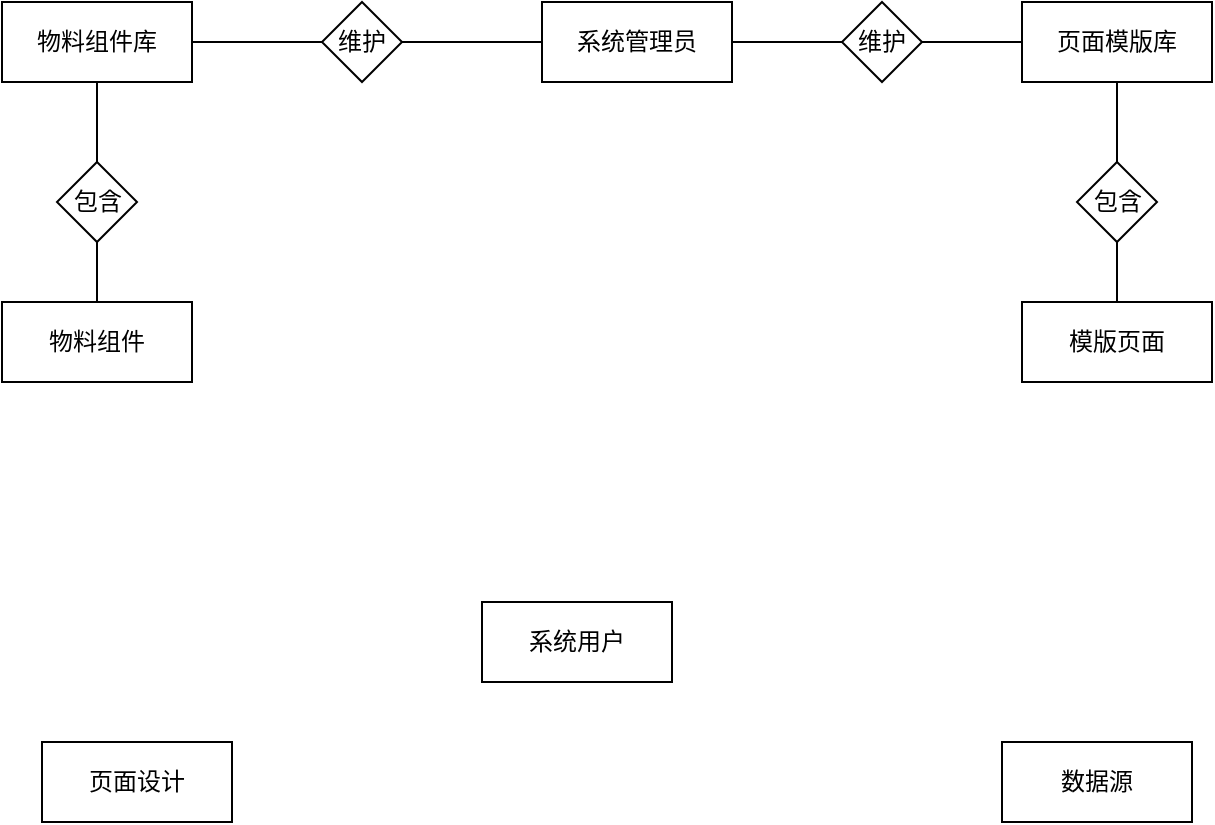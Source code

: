 <mxfile version="22.1.0" type="github">
  <diagram id="R2lEEEUBdFMjLlhIrx00" name="Page-1">
    <mxGraphModel dx="954" dy="606" grid="1" gridSize="10" guides="1" tooltips="1" connect="1" arrows="1" fold="1" page="1" pageScale="1" pageWidth="850" pageHeight="1100" math="0" shadow="0" extFonts="Permanent Marker^https://fonts.googleapis.com/css?family=Permanent+Marker">
      <root>
        <mxCell id="0" />
        <mxCell id="1" parent="0" />
        <mxCell id="79Bn47hT7U_q4xXXucv6-1" value="系统管理员" style="rounded=0;whiteSpace=wrap;html=1;" vertex="1" parent="1">
          <mxGeometry x="330" y="220" width="95" height="40" as="geometry" />
        </mxCell>
        <mxCell id="79Bn47hT7U_q4xXXucv6-2" value="维护" style="rhombus;whiteSpace=wrap;html=1;" vertex="1" parent="1">
          <mxGeometry x="220" y="220" width="40" height="40" as="geometry" />
        </mxCell>
        <mxCell id="79Bn47hT7U_q4xXXucv6-3" value="物料组件库" style="rounded=0;whiteSpace=wrap;html=1;" vertex="1" parent="1">
          <mxGeometry x="60" y="220" width="95" height="40" as="geometry" />
        </mxCell>
        <mxCell id="79Bn47hT7U_q4xXXucv6-4" value="物料组件" style="rounded=0;whiteSpace=wrap;html=1;" vertex="1" parent="1">
          <mxGeometry x="60" y="370" width="95" height="40" as="geometry" />
        </mxCell>
        <mxCell id="79Bn47hT7U_q4xXXucv6-5" value="包含" style="rhombus;whiteSpace=wrap;html=1;" vertex="1" parent="1">
          <mxGeometry x="87.5" y="300" width="40" height="40" as="geometry" />
        </mxCell>
        <mxCell id="79Bn47hT7U_q4xXXucv6-6" value="页面模版库" style="rounded=0;whiteSpace=wrap;html=1;" vertex="1" parent="1">
          <mxGeometry x="570" y="220" width="95" height="40" as="geometry" />
        </mxCell>
        <mxCell id="79Bn47hT7U_q4xXXucv6-7" value="模版页面" style="rounded=0;whiteSpace=wrap;html=1;" vertex="1" parent="1">
          <mxGeometry x="570" y="370" width="95" height="40" as="geometry" />
        </mxCell>
        <mxCell id="79Bn47hT7U_q4xXXucv6-8" value="维护" style="rhombus;whiteSpace=wrap;html=1;" vertex="1" parent="1">
          <mxGeometry x="480" y="220" width="40" height="40" as="geometry" />
        </mxCell>
        <mxCell id="79Bn47hT7U_q4xXXucv6-9" value="包含" style="rhombus;whiteSpace=wrap;html=1;" vertex="1" parent="1">
          <mxGeometry x="597.5" y="300" width="40" height="40" as="geometry" />
        </mxCell>
        <mxCell id="79Bn47hT7U_q4xXXucv6-10" value="系统用户" style="rounded=0;whiteSpace=wrap;html=1;" vertex="1" parent="1">
          <mxGeometry x="300" y="520" width="95" height="40" as="geometry" />
        </mxCell>
        <mxCell id="79Bn47hT7U_q4xXXucv6-11" value="数据源" style="rounded=0;whiteSpace=wrap;html=1;" vertex="1" parent="1">
          <mxGeometry x="560" y="590" width="95" height="40" as="geometry" />
        </mxCell>
        <mxCell id="79Bn47hT7U_q4xXXucv6-12" value="页面设计" style="rounded=0;whiteSpace=wrap;html=1;" vertex="1" parent="1">
          <mxGeometry x="80" y="590" width="95" height="40" as="geometry" />
        </mxCell>
        <mxCell id="79Bn47hT7U_q4xXXucv6-13" value="" style="endArrow=none;html=1;rounded=0;exitX=1;exitY=0.5;exitDx=0;exitDy=0;entryX=0;entryY=0.5;entryDx=0;entryDy=0;" edge="1" parent="1" source="79Bn47hT7U_q4xXXucv6-2" target="79Bn47hT7U_q4xXXucv6-1">
          <mxGeometry width="50" height="50" relative="1" as="geometry">
            <mxPoint x="340" y="410" as="sourcePoint" />
            <mxPoint x="390" y="360" as="targetPoint" />
          </mxGeometry>
        </mxCell>
        <mxCell id="79Bn47hT7U_q4xXXucv6-14" value="" style="endArrow=none;html=1;rounded=0;exitX=1;exitY=0.5;exitDx=0;exitDy=0;" edge="1" parent="1" source="79Bn47hT7U_q4xXXucv6-3">
          <mxGeometry width="50" height="50" relative="1" as="geometry">
            <mxPoint x="270" y="250" as="sourcePoint" />
            <mxPoint x="220" y="240" as="targetPoint" />
          </mxGeometry>
        </mxCell>
        <mxCell id="79Bn47hT7U_q4xXXucv6-15" value="" style="endArrow=none;html=1;rounded=0;exitX=0.5;exitY=1;exitDx=0;exitDy=0;entryX=0.5;entryY=0;entryDx=0;entryDy=0;" edge="1" parent="1" source="79Bn47hT7U_q4xXXucv6-3" target="79Bn47hT7U_q4xXXucv6-5">
          <mxGeometry width="50" height="50" relative="1" as="geometry">
            <mxPoint x="165" y="250" as="sourcePoint" />
            <mxPoint x="230" y="250" as="targetPoint" />
          </mxGeometry>
        </mxCell>
        <mxCell id="79Bn47hT7U_q4xXXucv6-16" value="" style="endArrow=none;html=1;rounded=0;exitX=0.5;exitY=1;exitDx=0;exitDy=0;" edge="1" parent="1" source="79Bn47hT7U_q4xXXucv6-5" target="79Bn47hT7U_q4xXXucv6-4">
          <mxGeometry width="50" height="50" relative="1" as="geometry">
            <mxPoint x="175" y="260" as="sourcePoint" />
            <mxPoint x="240" y="260" as="targetPoint" />
          </mxGeometry>
        </mxCell>
        <mxCell id="79Bn47hT7U_q4xXXucv6-17" value="" style="endArrow=none;html=1;rounded=0;exitX=1;exitY=0.5;exitDx=0;exitDy=0;entryX=0;entryY=0.5;entryDx=0;entryDy=0;" edge="1" parent="1" source="79Bn47hT7U_q4xXXucv6-1" target="79Bn47hT7U_q4xXXucv6-8">
          <mxGeometry width="50" height="50" relative="1" as="geometry">
            <mxPoint x="118" y="350" as="sourcePoint" />
            <mxPoint x="118" y="380" as="targetPoint" />
          </mxGeometry>
        </mxCell>
        <mxCell id="79Bn47hT7U_q4xXXucv6-18" value="" style="endArrow=none;html=1;rounded=0;entryX=1;entryY=0.5;entryDx=0;entryDy=0;" edge="1" parent="1" source="79Bn47hT7U_q4xXXucv6-6" target="79Bn47hT7U_q4xXXucv6-8">
          <mxGeometry width="50" height="50" relative="1" as="geometry">
            <mxPoint x="435" y="250" as="sourcePoint" />
            <mxPoint x="490" y="250" as="targetPoint" />
          </mxGeometry>
        </mxCell>
        <mxCell id="79Bn47hT7U_q4xXXucv6-19" value="" style="endArrow=none;html=1;rounded=0;exitX=0.5;exitY=1;exitDx=0;exitDy=0;" edge="1" parent="1" source="79Bn47hT7U_q4xXXucv6-6" target="79Bn47hT7U_q4xXXucv6-9">
          <mxGeometry width="50" height="50" relative="1" as="geometry">
            <mxPoint x="580" y="250" as="sourcePoint" />
            <mxPoint x="530" y="250" as="targetPoint" />
          </mxGeometry>
        </mxCell>
        <mxCell id="79Bn47hT7U_q4xXXucv6-20" value="" style="endArrow=none;html=1;rounded=0;entryX=0.5;entryY=1;entryDx=0;entryDy=0;exitX=0.5;exitY=0;exitDx=0;exitDy=0;" edge="1" parent="1" source="79Bn47hT7U_q4xXXucv6-7" target="79Bn47hT7U_q4xXXucv6-9">
          <mxGeometry width="50" height="50" relative="1" as="geometry">
            <mxPoint x="590" y="260" as="sourcePoint" />
            <mxPoint x="540" y="260" as="targetPoint" />
          </mxGeometry>
        </mxCell>
      </root>
    </mxGraphModel>
  </diagram>
</mxfile>
